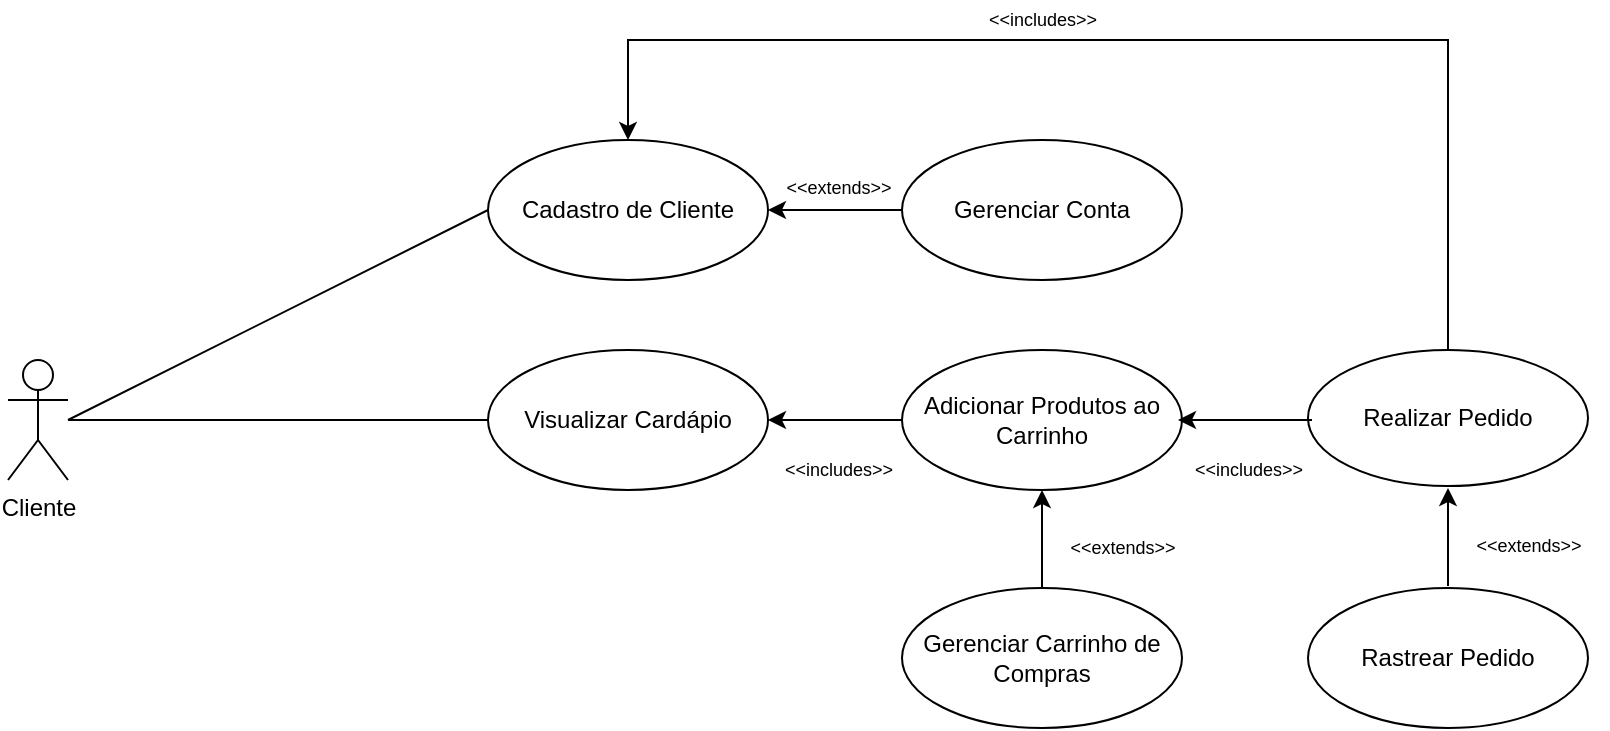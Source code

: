 <mxfile version="26.2.14">
  <diagram name="Page-1" id="jtc_rvju5dQwGyDVnypy">
    <mxGraphModel grid="1" page="1" gridSize="10" guides="1" tooltips="1" connect="1" arrows="1" fold="1" pageScale="1" pageWidth="850" pageHeight="1100" math="0" shadow="0">
      <root>
        <mxCell id="0" />
        <mxCell id="1" parent="0" />
        <mxCell id="ZUQyiE253Cws7TkJIunK-1" value="Cliente" style="shape=umlActor;verticalLabelPosition=bottom;verticalAlign=top;html=1;" vertex="1" parent="1">
          <mxGeometry x="10" y="520" width="30" height="60" as="geometry" />
        </mxCell>
        <mxCell id="ZUQyiE253Cws7TkJIunK-3" value="Cadastro de Cliente" style="ellipse;whiteSpace=wrap;html=1;" vertex="1" parent="1">
          <mxGeometry x="250" y="410" width="140" height="70" as="geometry" />
        </mxCell>
        <mxCell id="ZUQyiE253Cws7TkJIunK-4" value="Visualizar Cardápio" style="ellipse;whiteSpace=wrap;html=1;" vertex="1" parent="1">
          <mxGeometry x="250" y="515" width="140" height="70" as="geometry" />
        </mxCell>
        <mxCell id="ZUQyiE253Cws7TkJIunK-40" style="edgeStyle=orthogonalEdgeStyle;rounded=0;orthogonalLoop=1;jettySize=auto;html=1;exitX=0;exitY=0.5;exitDx=0;exitDy=0;entryX=1;entryY=0.5;entryDx=0;entryDy=0;" edge="1" parent="1" source="ZUQyiE253Cws7TkJIunK-5" target="ZUQyiE253Cws7TkJIunK-4">
          <mxGeometry relative="1" as="geometry" />
        </mxCell>
        <mxCell id="ZUQyiE253Cws7TkJIunK-5" value="Adicionar Produtos ao Carrinho" style="ellipse;whiteSpace=wrap;html=1;" vertex="1" parent="1">
          <mxGeometry x="457" y="515" width="140" height="70" as="geometry" />
        </mxCell>
        <mxCell id="ZUQyiE253Cws7TkJIunK-8" value="" style="endArrow=none;html=1;rounded=0;entryX=0;entryY=0.5;entryDx=0;entryDy=0;" edge="1" parent="1" target="ZUQyiE253Cws7TkJIunK-3">
          <mxGeometry width="50" height="50" relative="1" as="geometry">
            <mxPoint x="40" y="550" as="sourcePoint" />
            <mxPoint x="160" y="368" as="targetPoint" />
          </mxGeometry>
        </mxCell>
        <mxCell id="ZUQyiE253Cws7TkJIunK-12" value="" style="endArrow=none;html=1;rounded=0;entryX=0;entryY=0.5;entryDx=0;entryDy=0;" edge="1" parent="1" target="ZUQyiE253Cws7TkJIunK-4">
          <mxGeometry width="50" height="50" relative="1" as="geometry">
            <mxPoint x="40" y="550" as="sourcePoint" />
            <mxPoint x="275" y="398" as="targetPoint" />
          </mxGeometry>
        </mxCell>
        <mxCell id="ZUQyiE253Cws7TkJIunK-33" value="Realizar Pedido" style="ellipse;whiteSpace=wrap;html=1;" vertex="1" parent="1">
          <mxGeometry x="660" y="515" width="140" height="68" as="geometry" />
        </mxCell>
        <mxCell id="ZUQyiE253Cws7TkJIunK-34" value="Rastrear Pedido" style="ellipse;whiteSpace=wrap;html=1;" vertex="1" parent="1">
          <mxGeometry x="660" y="634" width="140" height="70" as="geometry" />
        </mxCell>
        <mxCell id="ZUQyiE253Cws7TkJIunK-35" value="Gerenciar Conta" style="ellipse;whiteSpace=wrap;html=1;" vertex="1" parent="1">
          <mxGeometry x="457" y="410" width="140" height="70" as="geometry" />
        </mxCell>
        <mxCell id="ZUQyiE253Cws7TkJIunK-41" value="&amp;lt;&amp;lt;includes&amp;gt;&amp;gt;" style="text;html=1;align=center;verticalAlign=middle;resizable=0;points=[];autosize=1;strokeColor=none;fillColor=none;fontSize=9;" vertex="1" parent="1">
          <mxGeometry x="385" y="565" width="80" height="20" as="geometry" />
        </mxCell>
        <mxCell id="ZUQyiE253Cws7TkJIunK-42" value="Gerenciar Carrinho de Compras" style="ellipse;whiteSpace=wrap;html=1;" vertex="1" parent="1">
          <mxGeometry x="457" y="634" width="140" height="70" as="geometry" />
        </mxCell>
        <mxCell id="ZUQyiE253Cws7TkJIunK-43" style="edgeStyle=orthogonalEdgeStyle;rounded=0;orthogonalLoop=1;jettySize=auto;html=1;exitX=0.5;exitY=0;exitDx=0;exitDy=0;entryX=0.5;entryY=1;entryDx=0;entryDy=0;" edge="1" parent="1" source="ZUQyiE253Cws7TkJIunK-42" target="ZUQyiE253Cws7TkJIunK-5">
          <mxGeometry relative="1" as="geometry">
            <mxPoint x="467" y="560" as="sourcePoint" />
            <mxPoint x="400" y="560" as="targetPoint" />
          </mxGeometry>
        </mxCell>
        <mxCell id="ZUQyiE253Cws7TkJIunK-44" value="&amp;lt;&amp;lt;extends&amp;gt;&amp;gt;" style="text;html=1;align=center;verticalAlign=middle;resizable=0;points=[];autosize=1;strokeColor=none;fillColor=none;fontSize=9;" vertex="1" parent="1">
          <mxGeometry x="527" y="604" width="80" height="20" as="geometry" />
        </mxCell>
        <mxCell id="ZUQyiE253Cws7TkJIunK-45" style="edgeStyle=orthogonalEdgeStyle;rounded=0;orthogonalLoop=1;jettySize=auto;html=1;exitX=0.5;exitY=0;exitDx=0;exitDy=0;entryX=0.5;entryY=1;entryDx=0;entryDy=0;" edge="1" parent="1">
          <mxGeometry relative="1" as="geometry">
            <mxPoint x="730" y="633" as="sourcePoint" />
            <mxPoint x="730" y="584" as="targetPoint" />
          </mxGeometry>
        </mxCell>
        <mxCell id="ZUQyiE253Cws7TkJIunK-46" value="&amp;lt;&amp;lt;extends&amp;gt;&amp;gt;" style="text;html=1;align=center;verticalAlign=middle;resizable=0;points=[];autosize=1;strokeColor=none;fillColor=none;fontSize=9;" vertex="1" parent="1">
          <mxGeometry x="730" y="603" width="80" height="20" as="geometry" />
        </mxCell>
        <mxCell id="ZUQyiE253Cws7TkJIunK-48" value="&amp;lt;&amp;lt;extends&amp;gt;&amp;gt;" style="text;html=1;align=center;verticalAlign=middle;resizable=0;points=[];autosize=1;strokeColor=none;fillColor=none;fontSize=9;" vertex="1" parent="1">
          <mxGeometry x="385" y="424" width="80" height="20" as="geometry" />
        </mxCell>
        <mxCell id="ZUQyiE253Cws7TkJIunK-49" style="edgeStyle=orthogonalEdgeStyle;rounded=0;orthogonalLoop=1;jettySize=auto;html=1;exitX=0;exitY=0.5;exitDx=0;exitDy=0;entryX=1;entryY=0.5;entryDx=0;entryDy=0;" edge="1" parent="1" source="ZUQyiE253Cws7TkJIunK-35" target="ZUQyiE253Cws7TkJIunK-3">
          <mxGeometry relative="1" as="geometry">
            <mxPoint x="537" y="644" as="sourcePoint" />
            <mxPoint x="537" y="595" as="targetPoint" />
          </mxGeometry>
        </mxCell>
        <mxCell id="ZUQyiE253Cws7TkJIunK-54" style="edgeStyle=orthogonalEdgeStyle;rounded=0;orthogonalLoop=1;jettySize=auto;html=1;exitX=0;exitY=0.5;exitDx=0;exitDy=0;entryX=1;entryY=0.5;entryDx=0;entryDy=0;" edge="1" parent="1">
          <mxGeometry relative="1" as="geometry">
            <mxPoint x="662" y="550" as="sourcePoint" />
            <mxPoint x="595" y="550" as="targetPoint" />
          </mxGeometry>
        </mxCell>
        <mxCell id="ZUQyiE253Cws7TkJIunK-55" value="&amp;lt;&amp;lt;includes&amp;gt;&amp;gt;" style="text;html=1;align=center;verticalAlign=middle;resizable=0;points=[];autosize=1;strokeColor=none;fillColor=none;fontSize=9;" vertex="1" parent="1">
          <mxGeometry x="590" y="565" width="80" height="20" as="geometry" />
        </mxCell>
        <mxCell id="ZUQyiE253Cws7TkJIunK-57" style="edgeStyle=orthogonalEdgeStyle;rounded=0;orthogonalLoop=1;jettySize=auto;html=1;exitX=0.5;exitY=0;exitDx=0;exitDy=0;entryX=0.5;entryY=0;entryDx=0;entryDy=0;" edge="1" parent="1" source="ZUQyiE253Cws7TkJIunK-33" target="ZUQyiE253Cws7TkJIunK-3">
          <mxGeometry relative="1" as="geometry">
            <mxPoint x="712" y="480" as="sourcePoint" />
            <mxPoint x="320" y="360" as="targetPoint" />
            <Array as="points">
              <mxPoint x="730" y="360" />
              <mxPoint x="320" y="360" />
            </Array>
          </mxGeometry>
        </mxCell>
        <mxCell id="ZUQyiE253Cws7TkJIunK-59" value="&amp;lt;&amp;lt;includes&amp;gt;&amp;gt;" style="text;html=1;align=center;verticalAlign=middle;resizable=0;points=[];autosize=1;strokeColor=none;fillColor=none;fontSize=9;" vertex="1" parent="1">
          <mxGeometry x="487" y="340" width="80" height="20" as="geometry" />
        </mxCell>
      </root>
    </mxGraphModel>
  </diagram>
</mxfile>
